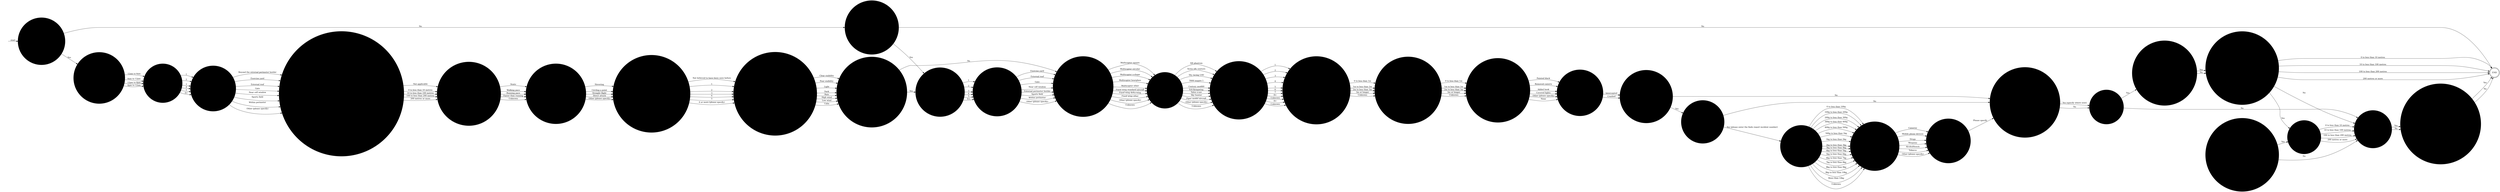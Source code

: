 digraph OLD_DRONE_SIGHTING {  rankdir=LR;
  node [shape = circle];
  START_NODE [label="", shape=none];
  START_NODE -> 57179 [label = "start"];
  END_NODE [label="END", shape="doublecircle"];
  57179 [label = "Was a drone sighted in mid-flight?", style="filled", color="#DDD"];
  57179 -> 57180 [label = "Yes", style="filled", color="#DDD"];
  57179 -> 57193 [label = "No", style="filled", color="#DDD"];
  57180 [label = "What time was the drone(s) sighted.?", style="filled", color="#DDD"];
  57180 -> 57181 [label = "12am to 6am"];
  57180 -> 57181 [label = "6am to 12pm"];
  57180 -> 57181 [label = "12pm to 6pm"];
  57180 -> 57181 [label = "6pm to 12am"];
  57181 [label = "Number of drones observed", style="filled", color="#DDD"];
  57181 -> 57184 [label = "1", style="filled", color="#DDD"];
  57181 -> 57184 [label = "2", style="filled", color="#DDD"];
  57181 -> 57184 [label = "3", style="filled", color="#DDD"];
  57181 -> 57184 [label = "4", style="filled", color="#DDD"];
  57181 -> 57184 [label = "5", style="filled", color="#DDD"];
  57181 -> 57184 [label = "6+", style="filled", color="#DDD"];
  57184 [label = "Where was the drone(s) sighted?", style="filled", color="#DDD"];
  57184 -> 57185 [label = "Beyond the external perimeter border", style="filled", color="#DDD"];
  57184 -> 57185 [label = "Exercise yard", style="filled", color="#DDD"];
  57184 -> 57185 [label = "External roof", style="filled", color="#DDD"];
  57184 -> 57185 [label = "Gate", style="filled", color="#DDD"];
  57184 -> 57185 [label = "Near cell window", style="filled", color="#DDD"];
  57184 -> 57185 [label = "Sports field"];
  57184 -> 57185 [label = "Within perimeter"];
  57184 -> 57185 [label = "Other (please specify)"];
  57185 [label = "For drone(s) sighted beyond perimeter border, how close did the nearest drone get to the wall", style="filled", color="#DDD"];
  57185 -> 57186 [label = "Not applicable"];
  57185 -> 57186 [label = "0 to less than 10 metres"];
  57185 -> 57186 [label = "10 to less than 100 metres"];
  57185 -> 57186 [label = "100 to less than 200 metres"];
  57185 -> 57186 [label = "200 metres or more"];
  57186 [label = "What was the estimated speed of the drone(s)?", style="filled", color="#DDD"];
  57186 -> 57187 [label = "Static", style="filled", color="#DDD"];
  57186 -> 57187 [label = "Walking pace", style="filled", color="#DDD"];
  57186 -> 57187 [label = "Running pace", style="filled", color="#DDD"];
  57186 -> 57187 [label = "Faster than running", style="filled", color="#DDD"];
  57186 -> 57187 [label = "Unknown", style="filled", color="#DDD"];
  57187 [label = "What was the flying pattern of the drone(s)?", style="filled", color="#DDD"];
  57187 -> 57188 [label = "Hovering", style="filled", color="#DDD"];
  57187 -> 57188 [label = "Circling a point", style="filled", color="#DDD"];
  57187 -> 57188 [label = "Straight flight", style="filled", color="#DDD"];
  57187 -> 57188 [label = "Direct attack", style="filled", color="#DDD"];
  57187 -> 57188 [label = "Other (please specify)", style="filled", color="#DDD"];
  57188 [label = "How many times has the drone(s) been seen here before?", style="filled", color="#DDD"];
  57188 -> 57189 [label = "Not believed to have been seen before", style="filled", color="#DDD"];
  57188 -> 57189 [label = "1", style="filled", color="#DDD"];
  57188 -> 57189 [label = "2", style="filled", color="#DDD"];
  57188 -> 57189 [label = "3", style="filled", color="#DDD"];
  57188 -> 57189 [label = "4", style="filled", color="#DDD"];
  57188 -> 57189 [label = "5", style="filled", color="#DDD"];
  57188 -> 57189 [label = "6 or more (please specify)", style="filled", color="#DDD"];
  57189 [label = "What were the weather conditions at the time of the sighting?", style="filled", color="#DDD"];
  57189 -> 57192 [label = "Clear visibility", style="filled", color="#DDD"];
  57189 -> 57192 [label = "Poor visibility", style="filled", color="#DDD"];
  57189 -> 57192 [label = "Light", style="filled", color="#DDD"];
  57189 -> 57192 [label = "Dark", style="filled", color="#DDD"];
  57189 -> 57192 [label = "Rain", style="filled", color="#DDD"];
  57189 -> 57192 [label = "High wind", style="filled", color="#DDD"];
  57189 -> 57192 [label = "Low wind", style="filled", color="#DDD"];
  57189 -> 57192 [label = "Calm", style="filled", color="#DDD"];
  57192 [label = "Was the drone(s) recovered - sighting and recovery?", style="filled", color="#DDD"];
  57192 -> 57194 [label = "Yes", style="filled", color="#DDD"];
  57192 -> 57198 [label = "No", style="filled", color="#DDD"];
  57193 [label = "Was a drone recovered - recovery only?", style="filled", color="#DDD"];
  57193 -> 57194 [label = "Yes", style="filled", color="#DDD"];
  57193 -> END_NODE [label = "No", style="filled", color="#DDD"];
  57194 [label = "How many drone(s) was recovered?", style="filled", color="#DDD"];
  57194 -> 57197 [label = "1", style="filled", color="#DDD"];
  57194 -> 57197 [label = "2", style="filled", color="#DDD"];
  57194 -> 57197 [label = "3", style="filled", color="#DDD"];
  57194 -> 57197 [label = "4", style="filled", color="#DDD"];
  57194 -> 57197 [label = "5", style="filled", color="#DDD"];
  57194 -> 57197 [label = "6+", style="filled", color="#DDD"];
  57197 [label = "Where was the drone(s) recovered?", style="filled", color="#DDD"];
  57197 -> 57198 [label = "Exercise yard", style="filled", color="#DDD"];
  57197 -> 57198 [label = "External roof", style="filled", color="#DDD"];
  57197 -> 57198 [label = "Gate", style="filled", color="#DDD"];
  57197 -> 57198 [label = "Near cell window", style="filled", color="#DDD"];
  57197 -> 57198 [label = "External perimeter border", style="filled", color="#DDD"];
  57197 -> 57198 [label = "Sports field", style="filled", color="#DDD"];
  57197 -> 57198 [label = "Within perimeter", style="filled", color="#DDD"];
  57197 -> 57198 [label = "Other (please specify)", style="filled", color="#DDD"];
  57198 [label = "What was the drone(s) type/airframe shape?", style="filled", color="#DDD"];
  57198 -> 57199 [label = "Multicopter square", style="filled", color="#DDD"];
  57198 -> 57199 [label = "Multicopter circular", style="filled", color="#DDD"];
  57198 -> 57199 [label = "Multicopter x-shape", style="filled", color="#DDD"];
  57198 -> 57199 [label = "Multicopter hourglass", style="filled", color="#DDD"];
  57198 -> 57199 [label = "Multicopter other", style="filled", color="#DDD"];
  57198 -> 57199 [label = "Fixed wing standard aircraft", style="filled", color="#DDD"];
  57198 -> 57199 [label = "Fixed wing delta-wing", style="filled", color="#DDD"];
  57198 -> 57199 [label = "Fixed wing other", style="filled", color="#DDD"];
  57198 -> 57199 [label = "Other (please specify)", style="filled", color="#DDD"];
  57198 -> 57199 [label = "Unknown", style="filled", color="#DDD"];
  57199 [label = "What is the drone model?", style="filled", color="#DDD"];
  57199 -> 57200 [label = "DJI phantom", style="filled", color="#DDD"];
  57199 -> 57200 [label = "Syma x8c venture", style="filled", color="#DDD"];
  57199 -> 57200 [label = "Diy racing UAV", style="filled", color="#DDD"];
  57199 -> 57200 [label = "T600 inspire 1", style="filled", color="#DDD"];
  57199 -> 57200 [label = "Century neo660", style="filled", color="#DDD"];
  57199 -> 57200 [label = "X-8 flyingwing", style="filled", color="#DDD"];
  57199 -> 57200 [label = "Talon x-uav", style="filled", color="#DDD"];
  57199 -> 57200 [label = "Sky hunter", style="filled", color="#DDD"];
  57199 -> 57200 [label = "Piper model aircraft", style="filled", color="#DDD"];
  57199 -> 57200 [label = "Other (please specify)", style="filled", color="#DDD"];
  57199 -> 57200 [label = "Unknown", style="filled", color="#DDD"];
  57200 [label = "How many motors does the drone(s) have?", style="filled", color="#DDD"];
  57200 -> 57201 [label = "1", style="filled", color="#DDD"];
  57200 -> 57201 [label = "2", style="filled", color="#DDD"];
  57200 -> 57201 [label = "3", style="filled", color="#DDD"];
  57200 -> 57201 [label = "4", style="filled", color="#DDD"];
  57200 -> 57201 [label = "5", style="filled", color="#DDD"];
  57200 -> 57201 [label = "6", style="filled", color="#DDD"];
  57200 -> 57201 [label = "7", style="filled", color="#DDD"];
  57200 -> 57201 [label = "8+", style="filled", color="#DDD"];
  57200 -> 57201 [label = "Unknown", style="filled", color="#DDD"];
  57200 -> 57201 [label = "8+", style="filled", color="#DDD"];
  57200 -> 57201 [label = "Unknown", style="filled", color="#DDD"];
  57201 [label = "What was the approximate length of the drone(s)?", style="filled", color="#DDD"];
  57201 -> 57202 [label = "0 to less than 1m", style="filled", color="#DDD"];
  57201 -> 57202 [label = "1m to less than 2m", style="filled", color="#DDD"];
  57201 -> 57202 [label = "2m to less than 3m", style="filled", color="#DDD"];
  57201 -> 57202 [label = "3m or longer", style="filled", color="#DDD"];
  57201 -> 57202 [label = "Unknown", style="filled", color="#DDD"];
  57202 [label = "What was the approximate width of the drone(s)?", style="filled", color="#DDD"];
  57202 -> 57203 [label = "0 to less than 1m", style="filled", color="#DDD"];
  57202 -> 57203 [label = "1m to less than 2m", style="filled", color="#DDD"];
  57202 -> 57203 [label = "2m to less than 3m", style="filled", color="#DDD"];
  57202 -> 57203 [label = "3m or longer", style="filled", color="#DDD"];
  57202 -> 57203 [label = "Unknown", style="filled", color="#DDD"];
  57203 [label = "What modifications were made to the drone(s)?", style="filled", color="#DDD"];
  57203 -> 57204 [label = "Painted black", style="filled", color="#DDD"];
  57203 -> 57204 [label = "Removed camera", style="filled", color="#DDD"];
  57203 -> 57204 [label = "Added hook", style="filled", color="#DDD"];
  57203 -> 57204 [label = "Covered lights", style="filled", color="#DDD"];
  57203 -> 57204 [label = "Other (please specify)", style="filled", color="#DDD"];
  57203 -> 57204 [label = "None", style="filled", color="#DDD"];
  57204 [label = "How was the drone(s) recovered?", style="filled", color="#DDD"];
  57204 -> 57205 [label = "Intercepted", style="filled", color="#DDD"];
  57204 -> 57205 [label = "Crashed", style="filled", color="#DDD"];
  57205 [label = "Did the drone(s) carry any package(s)?", style="filled", color="#DDD"];
  57205 -> 57206 [label = "Yes", style="filled", color="#DDD"];
  57205 -> 57210 [label = "No", style="filled", color="#DDD"];
  57206 [label = "Was the package(s) recovered?", style="filled", color="#DDD"];
  57206 -> 57207 [label = "Yes (please enter the finds report incident number)", style="filled", color="#DDD"];
  57206 -> 57210 [label = "No", style="filled", color="#DDD"];
  57207 [label = "Total weight of the package(s)", style="filled", color="#DDD"];
  57207 -> 57208 [label = "0 to less than 100g", style="filled", color="#DDD"];
  57207 -> 57208 [label = "100g to less than 200g", style="filled", color="#DDD"];
  57207 -> 57208 [label = "200g to less than 300g", style="filled", color="#DDD"];
  57207 -> 57208 [label = "300g to less than 400g", style="filled", color="#DDD"];
  57207 -> 57208 [label = "400g to less than 500g", style="filled", color="#DDD"];
  57207 -> 57208 [label = "500g to less than 1kg", style="filled", color="#DDD"];
  57207 -> 57208 [label = "1kg to less than 2kg", style="filled", color="#DDD"];
  57207 -> 57208 [label = "2kg to less than 3kg", style="filled", color="#DDD"];
  57207 -> 57208 [label = "3kg to less than 4kg", style="filled", color="#DDD"];
  57207 -> 57208 [label = "4kg to less than 5kg", style="filled", color="#DDD"];
  57207 -> 57208 [label = "5kg to less than 6kg", style="filled", color="#DDD"];
  57207 -> 57208 [label = "6kg to less than 7kg", style="filled", color="#DDD"];
  57207 -> 57208 [label = "7kg to less than 8kg", style="filled", color="#DDD"];
  57207 -> 57208 [label = "8kg to less than 9kg", style="filled", color="#DDD"];
  57207 -> 57208 [label = "9kg to less than 10kg", style="filled", color="#DDD"];
  57207 -> 57208 [label = "More than 10kg", style="filled", color="#DDD"];
  57207 -> 57208 [label = "Unknown", style="filled", color="#DDD"];
  57208 [label = "What items were in the package(s)?", style="filled", color="#DDD"];
  57208 -> 57209 [label = "Cameras", style="filled", color="#DDD"];
  57208 -> 57209 [label = "Mobile phone devices", style="filled", color="#DDD"];
  57208 -> 57209 [label = "Drugs", style="filled", color="#DDD"];
  57208 -> 57209 [label = "Weapons", style="filled", color="#DDD"];
  57208 -> 57209 [label = "Alcohol/hooch", style="filled", color="#DDD"];
  57208 -> 57209 [label = "Tobacco", style="filled", color="#DDD"];
  57208 -> 57209 [label = "Other (please specify)", style="filled", color="#DDD"];
  57209 [label = "Enter the finds incident number", style="filled", color="#DDD"];
  57209 -> 57210 [label = "Please specify", style="filled", color="#DDD"];
  57210 [label = "Were any photos taken of the drone and/or payload?", style="filled", color="#DDD"];
  57210 -> 57211 [label = "Yes (specify where sent)", style="filled", color="#DDD"];
  57210 -> 57211 [label = "No", style="filled", color="#DDD"];
  57211 [label = "Was the pilot identified?", style="filled", color="#DDD"];
  57211 -> 57212 [label = "Yes", style="filled", color="#DDD"];
  57211 -> 57215 [label = "No", style="filled", color="#DDD"];
  57212 [label = "Do you know if the pilot was using line of sight?", style="filled", color="#DDD"];
  57212 -> 57213 [label = "Yes", style="filled", color="#DDD"];
  57212 -> 57213 [label = "No", style="filled", color="#DDD"];
  57213 [label = "Do you know the distance of the pilot from the prison?", style="filled", color="#DDD"];
  57213 -> END_NODE [label = "0 to less than 10 metres", style="filled", color="#DDD"];
  57213 -> END_NODE [label = "10 to less than 100 metres", style="filled", color="#DDD"];
  57213 -> END_NODE [label = "100 to less than 200 metres", style="filled", color="#DDD"];
  57213 -> END_NODE [label = "200 metres or more", style="filled", color="#DDD"];
  57213 -> 57214 [label = "Yes", style="filled", color="#DDD"];
  57213 -> 57215 [label = "No", style="filled", color="#DDD"];
  57214 [label = "What was the distance?", style="filled", color="#DDD"];
  57214 -> 57215 [label = "0 to less than 10 metres", style="filled", color="#DDD"];
  57214 -> 57215 [label = "10 to less than 100 metres", style="filled", color="#DDD"];
  57214 -> 57215 [label = "100 to less than 200 metres", style="filled", color="#DDD"];
  57214 -> 57215 [label = "200 metres or more", style="filled", color="#DDD"];
  57215 [label = "Were the police contacted?", style="filled", color="#DDD"];
  57215 -> 57216 [label = "Yes", style="filled", color="#DDD"];
  57215 -> 57216 [label = "No", style="filled", color="#DDD"];
  57216 [label = "To the extent of your knowledge, was the pilot apprehended", style="filled", color="#DDD"];
  57216 -> END_NODE [label = "Yes", style="filled", color="#DDD"];
  57216 -> END_NODE [label = "No", style="filled", color="#DDD"];
  57219 [label = "Do you know the distance of the pilot from the prison?", style="filled", color="#DDD"];
  57219 -> 57214 [label = "Yes"];
  57219 -> 57215 [label = "No"];
}
